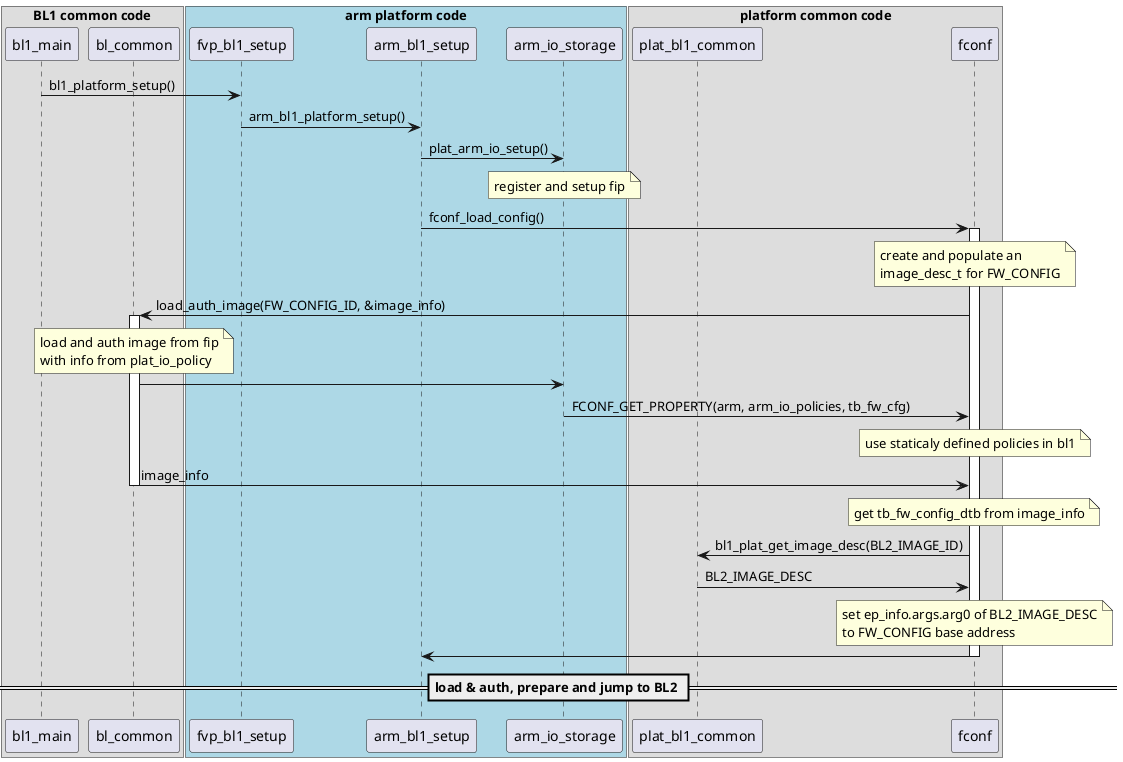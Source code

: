 @startuml

box "BL1 common code"
	participant bl1_main
	participant bl_common
end box

box "arm platform code" #LightBlue
	participant fvp_bl1_setup
	participant arm_bl1_setup
	participant arm_io_storage
end box

box "platform common code"
	participant plat_bl1_common
	participant fconf
end box

bl1_main -> fvp_bl1_setup : bl1_platform_setup()
fvp_bl1_setup -> arm_bl1_setup : arm_bl1_platform_setup()
arm_bl1_setup -> arm_io_storage : plat_arm_io_setup()
note over arm_io_storage : register and setup fip
arm_bl1_setup -> fconf : fconf_load_config()
activate fconf
	note over fconf
		create and populate an
		image_desc_t for FW_CONFIG
	end note
	fconf -> bl_common : load_auth_image(FW_CONFIG_ID, &image_info)
	activate bl_common
	note over bl_common
		load and auth image from fip
		with info from plat_io_policy
	end note
	bl_common -> arm_io_storage
	arm_io_storage -> fconf: FCONF_GET_PROPERTY(arm, arm_io_policies, tb_fw_cfg)
	note over fconf: use staticaly defined policies in bl1
	fconf <- bl_common : image_info
	deactivate bl_common
	note over fconf : get tb_fw_config_dtb from image_info
	fconf -> plat_bl1_common : bl1_plat_get_image_desc(BL2_IMAGE_ID)
	fconf <- plat_bl1_common : BL2_IMAGE_DESC
	note over fconf
		set ep_info.args.arg0 of BL2_IMAGE_DESC
		to FW_CONFIG base address
	end note
arm_bl1_setup <- fconf
deactivate fconf

== load & auth, prepare and jump to BL2 ==

@enduml
